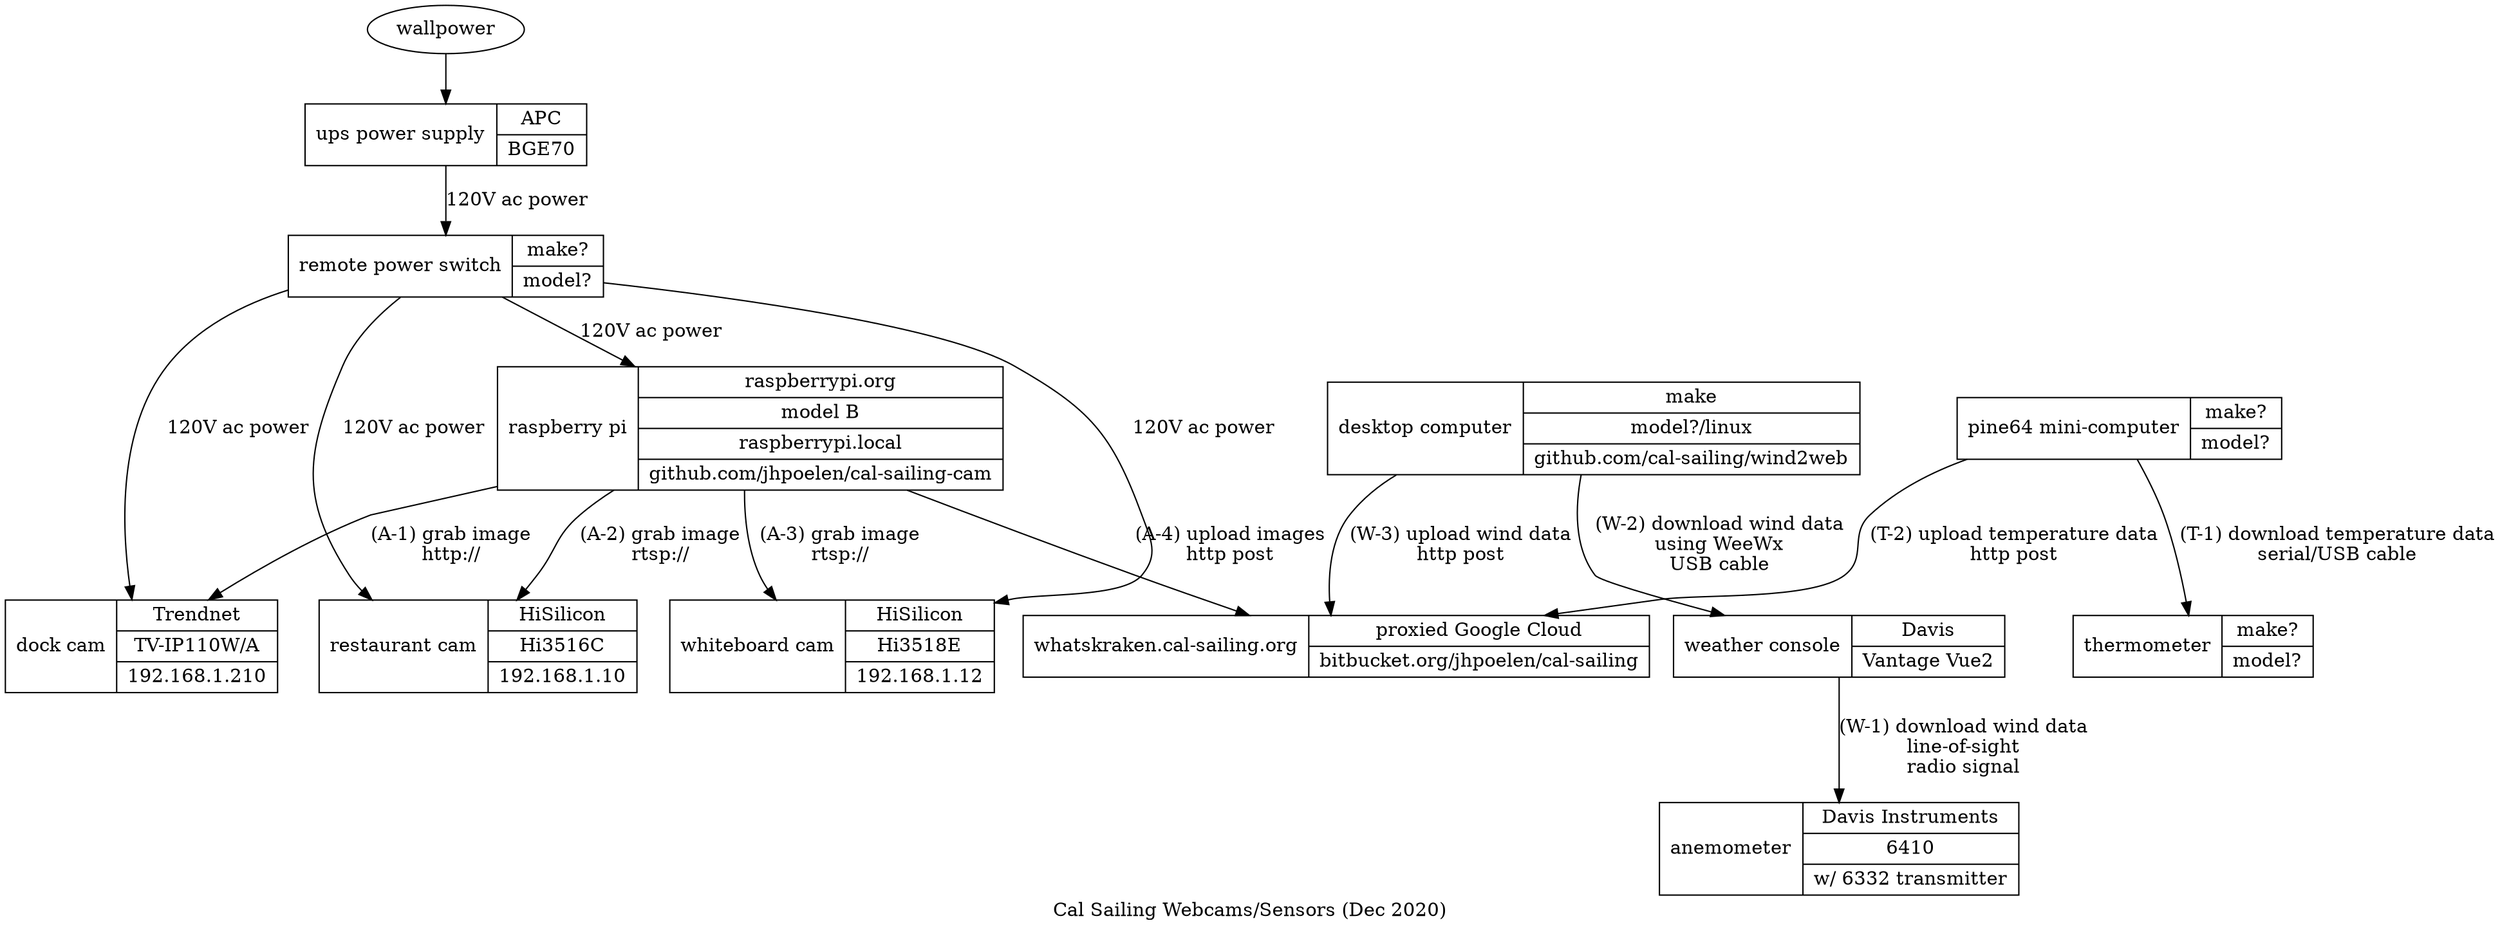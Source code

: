 digraph calsailingcam {
    "dock" [
       label = "dock cam | { Trendnet | TV-IP110W/A | 192.168.1.210 }"
       shape = "record"
    ]
    "restaurant" [
        label = "restaurant cam | { HiSilicon  | Hi3516C | 192.168.1.10 }"
	 shape = "record"
    ]
    "whiteboard" [
        label = "whiteboard cam | { HiSilicon  | Hi3518E | 192.168.1.12 }"
	 shape = "record"
    ]
    "raspberry" [
        label = "raspberry pi | { raspberrypi.org | model B | raspberrypi.local | github.com/jhpoelen/cal-sailing-cam }"
        shape = "record"
    ]
    "ups" [
        label = "ups power supply | { APC | BGE70 }"
        shape = "record"
    ]
    "thermometer" [
        label = "thermometer | { make? | model? }"
        shape = "record"
    ]
    "powerswitch" [
        label = "remote power switch | { make? | model? }"
        shape = "record"
    ]
    "anemometer" [
        label = "anemometer | { Davis Instruments | 6410 | w/ 6332 transmitter }"
        shape = "record"
    ]
    "weatherstation" [
        label = "weather console | { Davis | Vantage Vue2 }"
        shape = "record"
    ]
    "desktop" [
        label = "desktop computer | { make | model?/linux | github.com/cal-sailing/wind2web }"
        shape = "record"
    ]
    "pine64" [
        label = "pine64 mini-computer | { make? | model? }"
        shape = "record"
    ]
    "server" [
        label = "whatskraken.cal-sailing.org | { proxied Google Cloud | bitbucket.org/jhpoelen/cal-sailing }"
        shape = "record"
    ]

    "raspberry"->"dock"[label="(A-1) grab image\nhttp://"]
    "raspberry"->"restaurant"[label="(A-2) grab image\nrtsp://"]
    "raspberry"->"whiteboard"[label="(A-3) grab image\nrtsp://"]
    "raspberry"->"server"[label="(A-4) upload images\nhttp post"]
    "wallpower" -> "ups"
    
    "ups"->"powerswitch"[label="120V ac power"]
    "powerswitch"->"raspberry"[label="120V ac power"]
    "powerswitch"->"dock"[label="120V ac power"]
    "powerswitch"->"restaurant"[label="120V ac power"]
    "powerswitch"->"whiteboard"[label="120V ac power"]

    "weatherstation"->"anemometer"[label="(W-1) download wind data\nline-of-sight\nradio signal"]
    "desktop"->"weatherstation"[label="(W-2) download wind data\nusing WeeWx\nUSB cable"]
    "desktop"->"server"[label="(W-3) upload wind data\nhttp post"]

    "pine64"->"thermometer"[label="(T-1) download temperature data\nserial/USB cable"]
    "pine64"->"server"[label="(T-2) upload temperature data\nhttp post"]

    label="Cal Sailing Webcams/Sensors (Dec 2020)"
}
